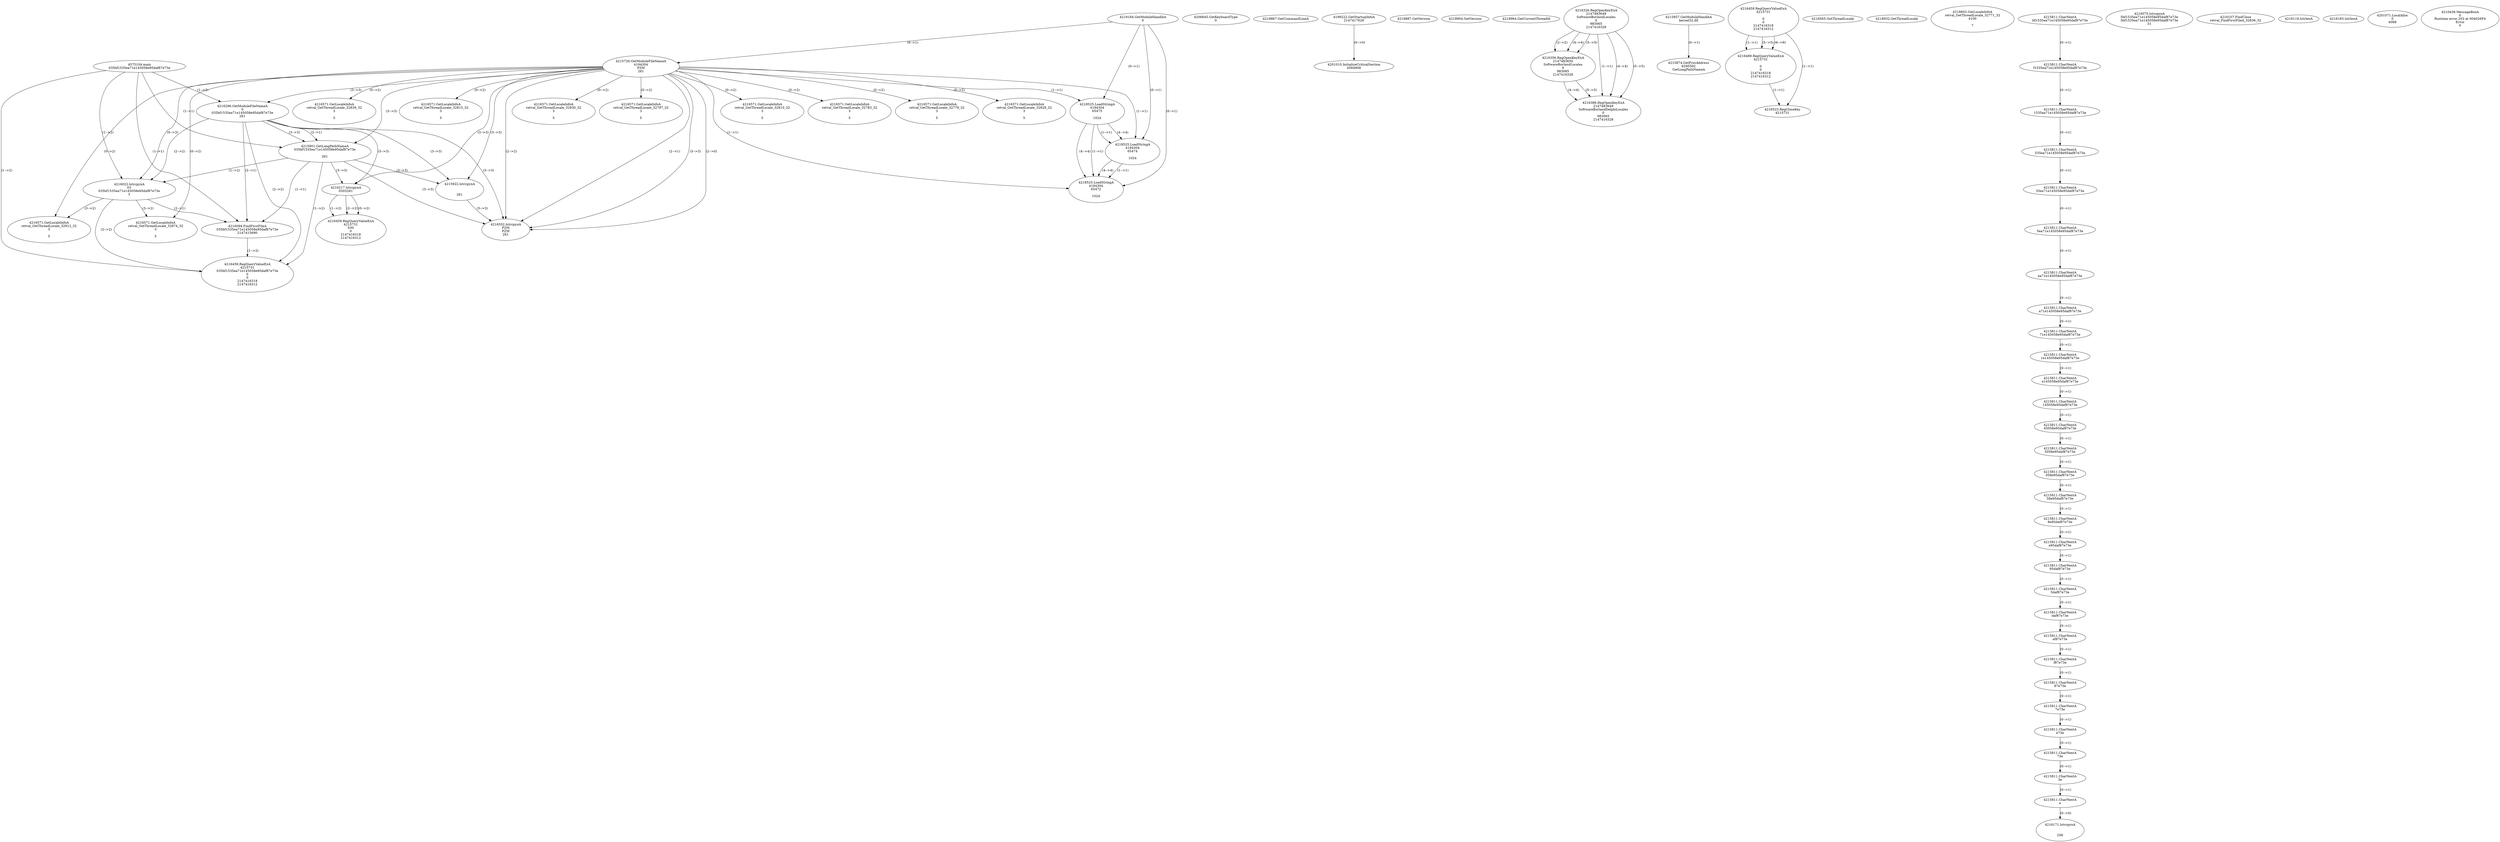 // Global SCDG with merge call
digraph {
	0 [label="4575104.main
035bf1535ea71e145058e95daf87e73e"]
	1 [label="4219184.GetModuleHandleA
0"]
	2 [label="4206845.GetKeyboardType
0"]
	3 [label="4218867.GetCommandLineA
"]
	4 [label="4199222.GetStartupInfoA
2147417628"]
	5 [label="4218887.GetVersion
"]
	6 [label="4218904.GetVersion
"]
	7 [label="4218964.GetCurrentThreadId
"]
	8 [label="4215726.GetModuleFileNameA
4194304
PZM
261"]
	1 -> 8 [label="(0-->1)"]
	9 [label="4216296.GetModuleFileNameA
0
035bf1535ea71e145058e95daf87e73e
261"]
	0 -> 9 [label="(1-->2)"]
	8 -> 9 [label="(3-->3)"]
	10 [label="4216326.RegOpenKeyExA
2147483649
Software\Borland\Locales
0
983065
2147416328"]
	11 [label="4215857.GetModuleHandleA
kernel32.dll"]
	12 [label="4215874.GetProcAddress
6295592
GetLongPathNameA"]
	11 -> 12 [label="(0-->1)"]
	13 [label="4215901.GetLongPathNameA
035bf1535ea71e145058e95daf87e73e

261"]
	0 -> 13 [label="(1-->1)"]
	9 -> 13 [label="(2-->1)"]
	8 -> 13 [label="(3-->3)"]
	9 -> 13 [label="(3-->3)"]
	14 [label="4215922.lstrcpynA


261"]
	8 -> 14 [label="(3-->3)"]
	9 -> 14 [label="(3-->3)"]
	13 -> 14 [label="(3-->3)"]
	15 [label="4216459.RegQueryValueExA
4215731

0
0
2147416318
2147416312"]
	16 [label="4216489.RegQueryValueExA
4215731

0
0
2147416318
2147416312"]
	15 -> 16 [label="(1-->1)"]
	15 -> 16 [label="(5-->5)"]
	15 -> 16 [label="(6-->6)"]
	17 [label="4216523.RegCloseKey
4215731"]
	15 -> 17 [label="(1-->1)"]
	16 -> 17 [label="(1-->1)"]
	18 [label="4216552.lstrcpynA
PZM
PZM
261"]
	8 -> 18 [label="(2-->1)"]
	8 -> 18 [label="(2-->2)"]
	8 -> 18 [label="(3-->3)"]
	9 -> 18 [label="(3-->3)"]
	13 -> 18 [label="(3-->3)"]
	14 -> 18 [label="(3-->3)"]
	8 -> 18 [label="(2-->0)"]
	19 [label="4216565.GetThreadLocale
"]
	20 [label="4216571.GetLocaleInfoA
retval_GetThreadLocale_32815_32
3

5"]
	8 -> 20 [label="(0-->2)"]
	21 [label="4218525.LoadStringA
4194304
65475

1024"]
	1 -> 21 [label="(0-->1)"]
	8 -> 21 [label="(1-->1)"]
	22 [label="4218932.GetThreadLocale
"]
	23 [label="4218602.GetLocaleInfoA
retval_GetThreadLocale_32771_32
4100

7"]
	24 [label="4216022.lstrcpynA
03
035bf1535ea71e145058e95daf87e73e
3"]
	0 -> 24 [label="(1-->2)"]
	9 -> 24 [label="(2-->2)"]
	13 -> 24 [label="(1-->2)"]
	8 -> 24 [label="(0-->3)"]
	25 [label="4215811.CharNextA
bf1535ea71e145058e95daf87e73e"]
	26 [label="4215811.CharNextA
f1535ea71e145058e95daf87e73e"]
	25 -> 26 [label="(0-->1)"]
	27 [label="4215811.CharNextA
1535ea71e145058e95daf87e73e"]
	26 -> 27 [label="(0-->1)"]
	28 [label="4215811.CharNextA
535ea71e145058e95daf87e73e"]
	27 -> 28 [label="(0-->1)"]
	29 [label="4215811.CharNextA
35ea71e145058e95daf87e73e"]
	28 -> 29 [label="(0-->1)"]
	30 [label="4215811.CharNextA
5ea71e145058e95daf87e73e"]
	29 -> 30 [label="(0-->1)"]
	31 [label="4215811.CharNextA
ea71e145058e95daf87e73e"]
	30 -> 31 [label="(0-->1)"]
	32 [label="4215811.CharNextA
a71e145058e95daf87e73e"]
	31 -> 32 [label="(0-->1)"]
	33 [label="4215811.CharNextA
71e145058e95daf87e73e"]
	32 -> 33 [label="(0-->1)"]
	34 [label="4215811.CharNextA
1e145058e95daf87e73e"]
	33 -> 34 [label="(0-->1)"]
	35 [label="4215811.CharNextA
e145058e95daf87e73e"]
	34 -> 35 [label="(0-->1)"]
	36 [label="4215811.CharNextA
145058e95daf87e73e"]
	35 -> 36 [label="(0-->1)"]
	37 [label="4215811.CharNextA
45058e95daf87e73e"]
	36 -> 37 [label="(0-->1)"]
	38 [label="4215811.CharNextA
5058e95daf87e73e"]
	37 -> 38 [label="(0-->1)"]
	39 [label="4215811.CharNextA
058e95daf87e73e"]
	38 -> 39 [label="(0-->1)"]
	40 [label="4215811.CharNextA
58e95daf87e73e"]
	39 -> 40 [label="(0-->1)"]
	41 [label="4215811.CharNextA
8e95daf87e73e"]
	40 -> 41 [label="(0-->1)"]
	42 [label="4215811.CharNextA
e95daf87e73e"]
	41 -> 42 [label="(0-->1)"]
	43 [label="4215811.CharNextA
95daf87e73e"]
	42 -> 43 [label="(0-->1)"]
	44 [label="4215811.CharNextA
5daf87e73e"]
	43 -> 44 [label="(0-->1)"]
	45 [label="4215811.CharNextA
daf87e73e"]
	44 -> 45 [label="(0-->1)"]
	46 [label="4215811.CharNextA
af87e73e"]
	45 -> 46 [label="(0-->1)"]
	47 [label="4215811.CharNextA
f87e73e"]
	46 -> 47 [label="(0-->1)"]
	48 [label="4215811.CharNextA
87e73e"]
	47 -> 48 [label="(0-->1)"]
	49 [label="4215811.CharNextA
7e73e"]
	48 -> 49 [label="(0-->1)"]
	50 [label="4215811.CharNextA
e73e"]
	49 -> 50 [label="(0-->1)"]
	51 [label="4215811.CharNextA
73e"]
	50 -> 51 [label="(0-->1)"]
	52 [label="4215811.CharNextA
3e"]
	51 -> 52 [label="(0-->1)"]
	53 [label="4215811.CharNextA
e"]
	52 -> 53 [label="(0-->1)"]
	54 [label="4216075.lstrcpynA
5bf1535ea71e145058e95daf87e73e
5bf1535ea71e145058e95daf87e73e
31"]
	55 [label="4216094.FindFirstFileA
035bf1535ea71e145058e95daf87e73e
2147415690"]
	0 -> 55 [label="(1-->1)"]
	9 -> 55 [label="(2-->1)"]
	13 -> 55 [label="(1-->1)"]
	24 -> 55 [label="(2-->1)"]
	56 [label="4216459.RegQueryValueExA
4215731
035bf1535ea71e145058e95daf87e73e
0
0
2147416318
2147416312"]
	0 -> 56 [label="(1-->2)"]
	9 -> 56 [label="(2-->2)"]
	13 -> 56 [label="(1-->2)"]
	24 -> 56 [label="(2-->2)"]
	55 -> 56 [label="(1-->2)"]
	57 [label="4216571.GetLocaleInfoA
retval_GetThreadLocale_32874_32
3

5"]
	8 -> 57 [label="(0-->2)"]
	24 -> 57 [label="(3-->2)"]
	58 [label="4216107.FindClose
retval_FindFirstFileA_32836_32"]
	59 [label="4216119.lstrlenA
"]
	60 [label="4216171.lstrcpynA


258"]
	53 -> 60 [label="(0-->0)"]
	61 [label="4216183.lstrlenA
"]
	62 [label="4216217.lstrcpynA
03\
03\
261"]
	8 -> 62 [label="(3-->3)"]
	9 -> 62 [label="(3-->3)"]
	13 -> 62 [label="(3-->3)"]
	63 [label="4216459.RegQueryValueExA
4215731
03\
0
0
2147416318
2147416312"]
	62 -> 63 [label="(1-->2)"]
	62 -> 63 [label="(2-->2)"]
	62 -> 63 [label="(0-->2)"]
	64 [label="4216571.GetLocaleInfoA
retval_GetThreadLocale_32912_32
3

5"]
	8 -> 64 [label="(0-->2)"]
	24 -> 64 [label="(3-->2)"]
	65 [label="4218525.LoadStringA
4194304
65474

1024"]
	1 -> 65 [label="(0-->1)"]
	8 -> 65 [label="(1-->1)"]
	21 -> 65 [label="(1-->1)"]
	21 -> 65 [label="(4-->4)"]
	66 [label="4201010.InitializeCriticalSection
4584908"]
	4 -> 66 [label="(0-->0)"]
	67 [label="4201071.LocalAlloc
0
4088"]
	68 [label="4210436.MessageBoxA
0
Runtime error 203 at 004026F4
Error
0"]
	69 [label="4216356.RegOpenKeyExA
2147483650
Software\Borland\Locales
0
983065
2147416328"]
	10 -> 69 [label="(2-->2)"]
	10 -> 69 [label="(4-->4)"]
	10 -> 69 [label="(5-->5)"]
	70 [label="4216571.GetLocaleInfoA
retval_GetThreadLocale_32830_32
3

5"]
	8 -> 70 [label="(0-->2)"]
	71 [label="4216386.RegOpenKeyExA
2147483649
Software\Borland\Delphi\Locales
0
983065
2147416328"]
	10 -> 71 [label="(1-->1)"]
	10 -> 71 [label="(4-->4)"]
	69 -> 71 [label="(4-->4)"]
	10 -> 71 [label="(5-->5)"]
	69 -> 71 [label="(5-->5)"]
	72 [label="4216571.GetLocaleInfoA
retval_GetThreadLocale_32797_32
3

5"]
	8 -> 72 [label="(0-->2)"]
	73 [label="4218525.LoadStringA
4194304
65472

1024"]
	1 -> 73 [label="(0-->1)"]
	8 -> 73 [label="(1-->1)"]
	21 -> 73 [label="(1-->1)"]
	65 -> 73 [label="(1-->1)"]
	21 -> 73 [label="(4-->4)"]
	65 -> 73 [label="(4-->4)"]
	74 [label="4216571.GetLocaleInfoA
retval_GetThreadLocale_32810_32
3

5"]
	8 -> 74 [label="(0-->2)"]
	75 [label="4216571.GetLocaleInfoA
retval_GetThreadLocale_32783_32
3

5"]
	8 -> 75 [label="(0-->2)"]
	76 [label="4216571.GetLocaleInfoA
retval_GetThreadLocale_32778_32
3

5"]
	8 -> 76 [label="(0-->2)"]
	77 [label="4216571.GetLocaleInfoA
retval_GetThreadLocale_32828_32
3

5"]
	8 -> 77 [label="(0-->2)"]
	78 [label="4216571.GetLocaleInfoA
retval_GetThreadLocale_32839_32
3

5"]
	8 -> 78 [label="(0-->2)"]
}
